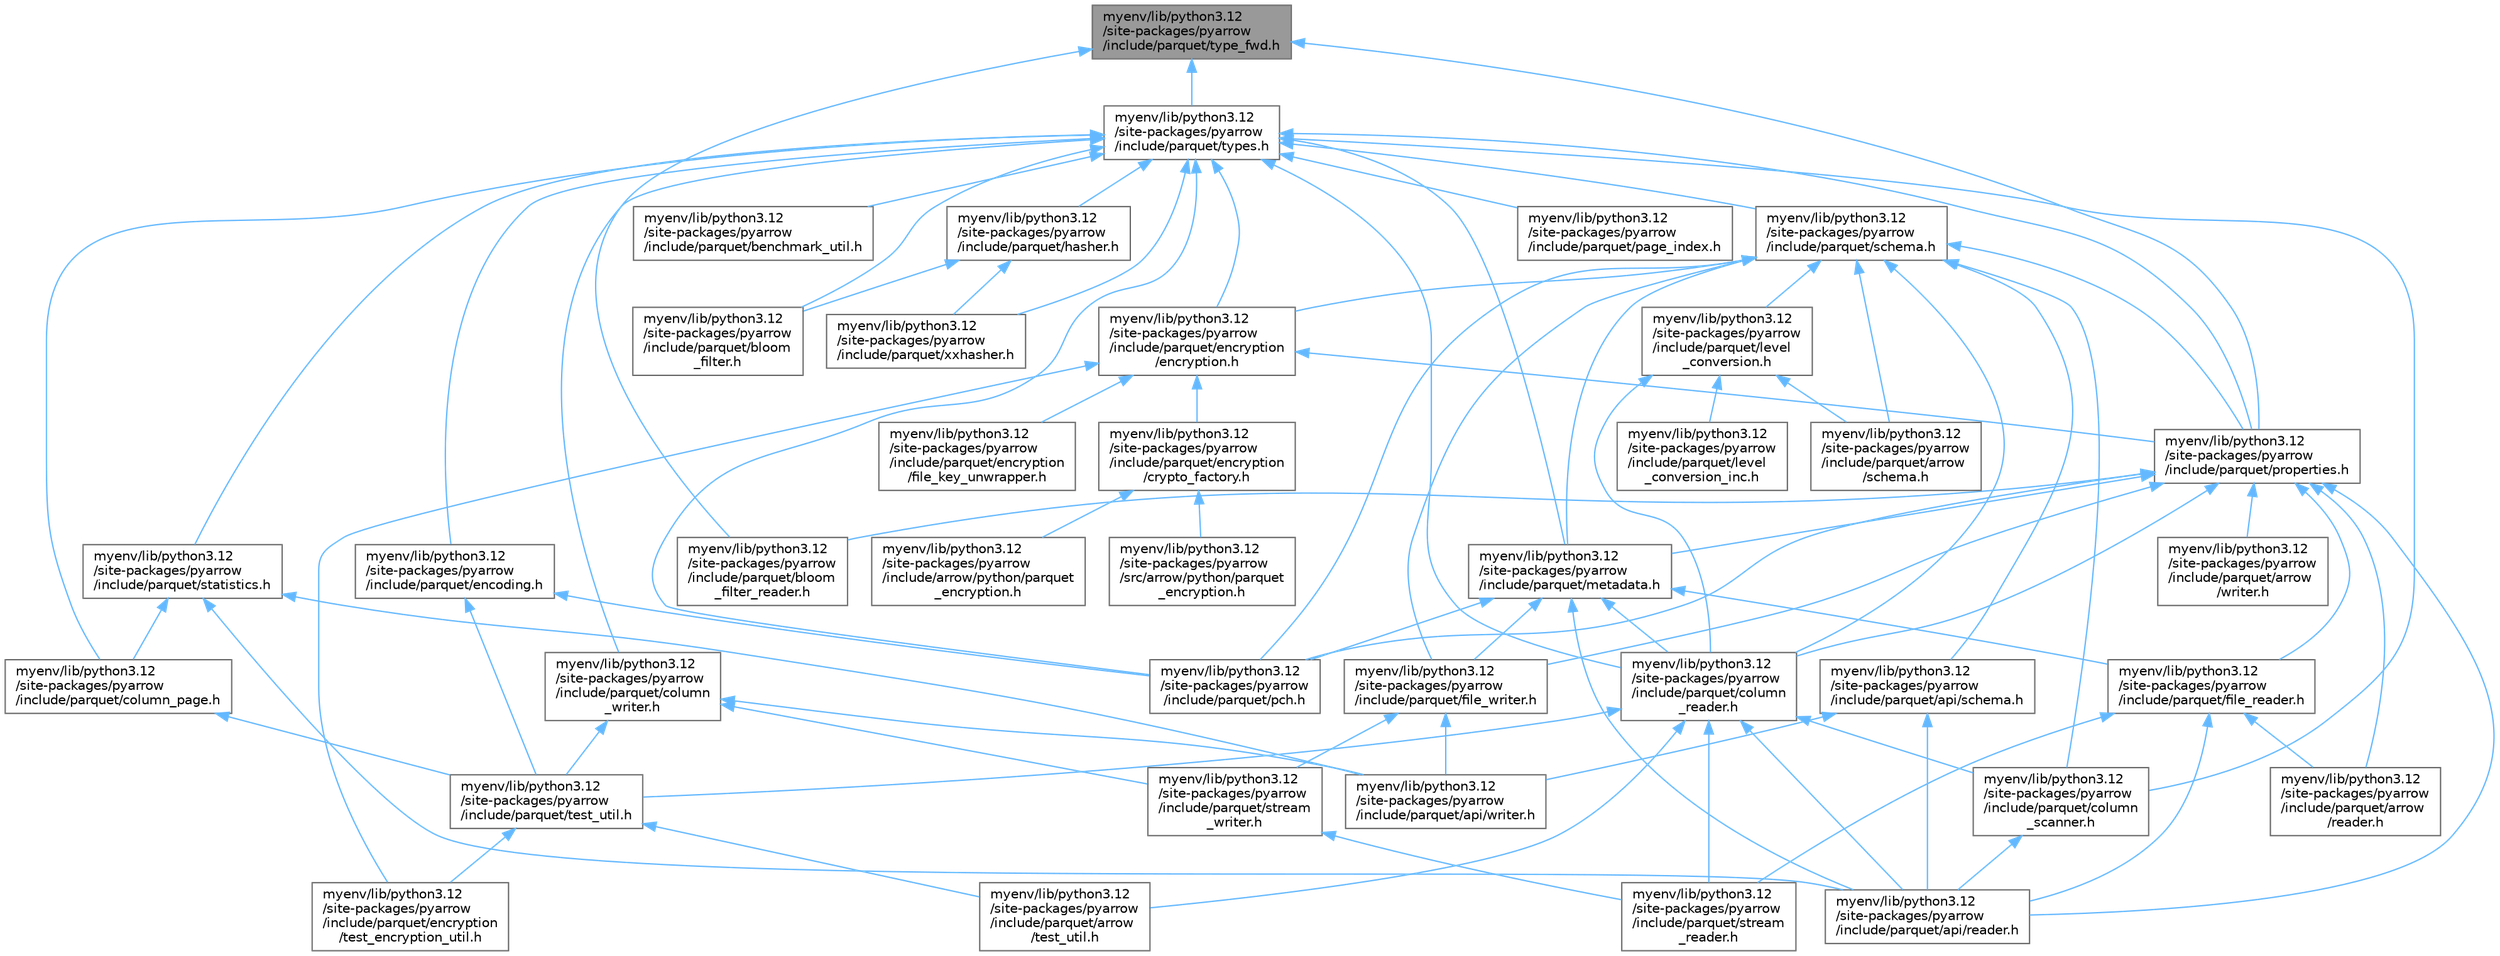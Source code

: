 digraph "myenv/lib/python3.12/site-packages/pyarrow/include/parquet/type_fwd.h"
{
 // LATEX_PDF_SIZE
  bgcolor="transparent";
  edge [fontname=Helvetica,fontsize=10,labelfontname=Helvetica,labelfontsize=10];
  node [fontname=Helvetica,fontsize=10,shape=box,height=0.2,width=0.4];
  Node1 [id="Node000001",label="myenv/lib/python3.12\l/site-packages/pyarrow\l/include/parquet/type_fwd.h",height=0.2,width=0.4,color="gray40", fillcolor="grey60", style="filled", fontcolor="black",tooltip=" "];
  Node1 -> Node2 [id="edge1_Node000001_Node000002",dir="back",color="steelblue1",style="solid",tooltip=" "];
  Node2 [id="Node000002",label="myenv/lib/python3.12\l/site-packages/pyarrow\l/include/parquet/bloom\l_filter_reader.h",height=0.2,width=0.4,color="grey40", fillcolor="white", style="filled",URL="$bloom__filter__reader_8h.html",tooltip=" "];
  Node1 -> Node3 [id="edge2_Node000001_Node000003",dir="back",color="steelblue1",style="solid",tooltip=" "];
  Node3 [id="Node000003",label="myenv/lib/python3.12\l/site-packages/pyarrow\l/include/parquet/properties.h",height=0.2,width=0.4,color="grey40", fillcolor="white", style="filled",URL="$properties_8h.html",tooltip=" "];
  Node3 -> Node4 [id="edge3_Node000003_Node000004",dir="back",color="steelblue1",style="solid",tooltip=" "];
  Node4 [id="Node000004",label="myenv/lib/python3.12\l/site-packages/pyarrow\l/include/parquet/api/reader.h",height=0.2,width=0.4,color="grey40", fillcolor="white", style="filled",URL="$parquet_2api_2reader_8h.html",tooltip=" "];
  Node3 -> Node5 [id="edge4_Node000003_Node000005",dir="back",color="steelblue1",style="solid",tooltip=" "];
  Node5 [id="Node000005",label="myenv/lib/python3.12\l/site-packages/pyarrow\l/include/parquet/arrow\l/reader.h",height=0.2,width=0.4,color="grey40", fillcolor="white", style="filled",URL="$parquet_2arrow_2reader_8h.html",tooltip=" "];
  Node3 -> Node6 [id="edge5_Node000003_Node000006",dir="back",color="steelblue1",style="solid",tooltip=" "];
  Node6 [id="Node000006",label="myenv/lib/python3.12\l/site-packages/pyarrow\l/include/parquet/arrow\l/writer.h",height=0.2,width=0.4,color="grey40", fillcolor="white", style="filled",URL="$parquet_2arrow_2writer_8h.html",tooltip=" "];
  Node3 -> Node2 [id="edge6_Node000003_Node000002",dir="back",color="steelblue1",style="solid",tooltip=" "];
  Node3 -> Node7 [id="edge7_Node000003_Node000007",dir="back",color="steelblue1",style="solid",tooltip=" "];
  Node7 [id="Node000007",label="myenv/lib/python3.12\l/site-packages/pyarrow\l/include/parquet/column\l_reader.h",height=0.2,width=0.4,color="grey40", fillcolor="white", style="filled",URL="$column__reader_8h.html",tooltip=" "];
  Node7 -> Node4 [id="edge8_Node000007_Node000004",dir="back",color="steelblue1",style="solid",tooltip=" "];
  Node7 -> Node8 [id="edge9_Node000007_Node000008",dir="back",color="steelblue1",style="solid",tooltip=" "];
  Node8 [id="Node000008",label="myenv/lib/python3.12\l/site-packages/pyarrow\l/include/parquet/arrow\l/test_util.h",height=0.2,width=0.4,color="grey40", fillcolor="white", style="filled",URL="$parquet_2arrow_2test__util_8h.html",tooltip=" "];
  Node7 -> Node9 [id="edge10_Node000007_Node000009",dir="back",color="steelblue1",style="solid",tooltip=" "];
  Node9 [id="Node000009",label="myenv/lib/python3.12\l/site-packages/pyarrow\l/include/parquet/column\l_scanner.h",height=0.2,width=0.4,color="grey40", fillcolor="white", style="filled",URL="$column__scanner_8h.html",tooltip=" "];
  Node9 -> Node4 [id="edge11_Node000009_Node000004",dir="back",color="steelblue1",style="solid",tooltip=" "];
  Node7 -> Node10 [id="edge12_Node000007_Node000010",dir="back",color="steelblue1",style="solid",tooltip=" "];
  Node10 [id="Node000010",label="myenv/lib/python3.12\l/site-packages/pyarrow\l/include/parquet/stream\l_reader.h",height=0.2,width=0.4,color="grey40", fillcolor="white", style="filled",URL="$stream__reader_8h.html",tooltip=" "];
  Node7 -> Node11 [id="edge13_Node000007_Node000011",dir="back",color="steelblue1",style="solid",tooltip=" "];
  Node11 [id="Node000011",label="myenv/lib/python3.12\l/site-packages/pyarrow\l/include/parquet/test_util.h",height=0.2,width=0.4,color="grey40", fillcolor="white", style="filled",URL="$parquet_2test__util_8h.html",tooltip=" "];
  Node11 -> Node8 [id="edge14_Node000011_Node000008",dir="back",color="steelblue1",style="solid",tooltip=" "];
  Node11 -> Node12 [id="edge15_Node000011_Node000012",dir="back",color="steelblue1",style="solid",tooltip=" "];
  Node12 [id="Node000012",label="myenv/lib/python3.12\l/site-packages/pyarrow\l/include/parquet/encryption\l/test_encryption_util.h",height=0.2,width=0.4,color="grey40", fillcolor="white", style="filled",URL="$test__encryption__util_8h.html",tooltip=" "];
  Node3 -> Node13 [id="edge16_Node000003_Node000013",dir="back",color="steelblue1",style="solid",tooltip=" "];
  Node13 [id="Node000013",label="myenv/lib/python3.12\l/site-packages/pyarrow\l/include/parquet/file_reader.h",height=0.2,width=0.4,color="grey40", fillcolor="white", style="filled",URL="$file__reader_8h.html",tooltip=" "];
  Node13 -> Node4 [id="edge17_Node000013_Node000004",dir="back",color="steelblue1",style="solid",tooltip=" "];
  Node13 -> Node5 [id="edge18_Node000013_Node000005",dir="back",color="steelblue1",style="solid",tooltip=" "];
  Node13 -> Node10 [id="edge19_Node000013_Node000010",dir="back",color="steelblue1",style="solid",tooltip=" "];
  Node3 -> Node14 [id="edge20_Node000003_Node000014",dir="back",color="steelblue1",style="solid",tooltip=" "];
  Node14 [id="Node000014",label="myenv/lib/python3.12\l/site-packages/pyarrow\l/include/parquet/file_writer.h",height=0.2,width=0.4,color="grey40", fillcolor="white", style="filled",URL="$file__writer_8h.html",tooltip=" "];
  Node14 -> Node15 [id="edge21_Node000014_Node000015",dir="back",color="steelblue1",style="solid",tooltip=" "];
  Node15 [id="Node000015",label="myenv/lib/python3.12\l/site-packages/pyarrow\l/include/parquet/api/writer.h",height=0.2,width=0.4,color="grey40", fillcolor="white", style="filled",URL="$parquet_2api_2writer_8h.html",tooltip=" "];
  Node14 -> Node16 [id="edge22_Node000014_Node000016",dir="back",color="steelblue1",style="solid",tooltip=" "];
  Node16 [id="Node000016",label="myenv/lib/python3.12\l/site-packages/pyarrow\l/include/parquet/stream\l_writer.h",height=0.2,width=0.4,color="grey40", fillcolor="white", style="filled",URL="$stream__writer_8h.html",tooltip=" "];
  Node16 -> Node10 [id="edge23_Node000016_Node000010",dir="back",color="steelblue1",style="solid",tooltip=" "];
  Node3 -> Node17 [id="edge24_Node000003_Node000017",dir="back",color="steelblue1",style="solid",tooltip=" "];
  Node17 [id="Node000017",label="myenv/lib/python3.12\l/site-packages/pyarrow\l/include/parquet/metadata.h",height=0.2,width=0.4,color="grey40", fillcolor="white", style="filled",URL="$metadata_8h.html",tooltip=" "];
  Node17 -> Node4 [id="edge25_Node000017_Node000004",dir="back",color="steelblue1",style="solid",tooltip=" "];
  Node17 -> Node7 [id="edge26_Node000017_Node000007",dir="back",color="steelblue1",style="solid",tooltip=" "];
  Node17 -> Node13 [id="edge27_Node000017_Node000013",dir="back",color="steelblue1",style="solid",tooltip=" "];
  Node17 -> Node14 [id="edge28_Node000017_Node000014",dir="back",color="steelblue1",style="solid",tooltip=" "];
  Node17 -> Node18 [id="edge29_Node000017_Node000018",dir="back",color="steelblue1",style="solid",tooltip=" "];
  Node18 [id="Node000018",label="myenv/lib/python3.12\l/site-packages/pyarrow\l/include/parquet/pch.h",height=0.2,width=0.4,color="grey40", fillcolor="white", style="filled",URL="$include_2parquet_2pch_8h.html",tooltip=" "];
  Node3 -> Node18 [id="edge30_Node000003_Node000018",dir="back",color="steelblue1",style="solid",tooltip=" "];
  Node1 -> Node19 [id="edge31_Node000001_Node000019",dir="back",color="steelblue1",style="solid",tooltip=" "];
  Node19 [id="Node000019",label="myenv/lib/python3.12\l/site-packages/pyarrow\l/include/parquet/types.h",height=0.2,width=0.4,color="grey40", fillcolor="white", style="filled",URL="$parquet_2types_8h.html",tooltip=" "];
  Node19 -> Node20 [id="edge32_Node000019_Node000020",dir="back",color="steelblue1",style="solid",tooltip=" "];
  Node20 [id="Node000020",label="myenv/lib/python3.12\l/site-packages/pyarrow\l/include/parquet/benchmark_util.h",height=0.2,width=0.4,color="grey40", fillcolor="white", style="filled",URL="$parquet_2benchmark__util_8h.html",tooltip=" "];
  Node19 -> Node21 [id="edge33_Node000019_Node000021",dir="back",color="steelblue1",style="solid",tooltip=" "];
  Node21 [id="Node000021",label="myenv/lib/python3.12\l/site-packages/pyarrow\l/include/parquet/bloom\l_filter.h",height=0.2,width=0.4,color="grey40", fillcolor="white", style="filled",URL="$parquet_2bloom__filter_8h.html",tooltip=" "];
  Node19 -> Node22 [id="edge34_Node000019_Node000022",dir="back",color="steelblue1",style="solid",tooltip=" "];
  Node22 [id="Node000022",label="myenv/lib/python3.12\l/site-packages/pyarrow\l/include/parquet/column_page.h",height=0.2,width=0.4,color="grey40", fillcolor="white", style="filled",URL="$column__page_8h.html",tooltip=" "];
  Node22 -> Node11 [id="edge35_Node000022_Node000011",dir="back",color="steelblue1",style="solid",tooltip=" "];
  Node19 -> Node7 [id="edge36_Node000019_Node000007",dir="back",color="steelblue1",style="solid",tooltip=" "];
  Node19 -> Node9 [id="edge37_Node000019_Node000009",dir="back",color="steelblue1",style="solid",tooltip=" "];
  Node19 -> Node23 [id="edge38_Node000019_Node000023",dir="back",color="steelblue1",style="solid",tooltip=" "];
  Node23 [id="Node000023",label="myenv/lib/python3.12\l/site-packages/pyarrow\l/include/parquet/column\l_writer.h",height=0.2,width=0.4,color="grey40", fillcolor="white", style="filled",URL="$column__writer_8h.html",tooltip=" "];
  Node23 -> Node15 [id="edge39_Node000023_Node000015",dir="back",color="steelblue1",style="solid",tooltip=" "];
  Node23 -> Node16 [id="edge40_Node000023_Node000016",dir="back",color="steelblue1",style="solid",tooltip=" "];
  Node23 -> Node11 [id="edge41_Node000023_Node000011",dir="back",color="steelblue1",style="solid",tooltip=" "];
  Node19 -> Node24 [id="edge42_Node000019_Node000024",dir="back",color="steelblue1",style="solid",tooltip=" "];
  Node24 [id="Node000024",label="myenv/lib/python3.12\l/site-packages/pyarrow\l/include/parquet/encoding.h",height=0.2,width=0.4,color="grey40", fillcolor="white", style="filled",URL="$encoding_8h.html",tooltip=" "];
  Node24 -> Node18 [id="edge43_Node000024_Node000018",dir="back",color="steelblue1",style="solid",tooltip=" "];
  Node24 -> Node11 [id="edge44_Node000024_Node000011",dir="back",color="steelblue1",style="solid",tooltip=" "];
  Node19 -> Node25 [id="edge45_Node000019_Node000025",dir="back",color="steelblue1",style="solid",tooltip=" "];
  Node25 [id="Node000025",label="myenv/lib/python3.12\l/site-packages/pyarrow\l/include/parquet/encryption\l/encryption.h",height=0.2,width=0.4,color="grey40", fillcolor="white", style="filled",URL="$encryption_8h.html",tooltip=" "];
  Node25 -> Node26 [id="edge46_Node000025_Node000026",dir="back",color="steelblue1",style="solid",tooltip=" "];
  Node26 [id="Node000026",label="myenv/lib/python3.12\l/site-packages/pyarrow\l/include/parquet/encryption\l/crypto_factory.h",height=0.2,width=0.4,color="grey40", fillcolor="white", style="filled",URL="$crypto__factory_8h.html",tooltip=" "];
  Node26 -> Node27 [id="edge47_Node000026_Node000027",dir="back",color="steelblue1",style="solid",tooltip=" "];
  Node27 [id="Node000027",label="myenv/lib/python3.12\l/site-packages/pyarrow\l/include/arrow/python/parquet\l_encryption.h",height=0.2,width=0.4,color="grey40", fillcolor="white", style="filled",URL="$include_2arrow_2python_2parquet__encryption_8h.html",tooltip=" "];
  Node26 -> Node28 [id="edge48_Node000026_Node000028",dir="back",color="steelblue1",style="solid",tooltip=" "];
  Node28 [id="Node000028",label="myenv/lib/python3.12\l/site-packages/pyarrow\l/src/arrow/python/parquet\l_encryption.h",height=0.2,width=0.4,color="grey40", fillcolor="white", style="filled",URL="$src_2arrow_2python_2parquet__encryption_8h.html",tooltip=" "];
  Node25 -> Node29 [id="edge49_Node000025_Node000029",dir="back",color="steelblue1",style="solid",tooltip=" "];
  Node29 [id="Node000029",label="myenv/lib/python3.12\l/site-packages/pyarrow\l/include/parquet/encryption\l/file_key_unwrapper.h",height=0.2,width=0.4,color="grey40", fillcolor="white", style="filled",URL="$file__key__unwrapper_8h.html",tooltip=" "];
  Node25 -> Node12 [id="edge50_Node000025_Node000012",dir="back",color="steelblue1",style="solid",tooltip=" "];
  Node25 -> Node3 [id="edge51_Node000025_Node000003",dir="back",color="steelblue1",style="solid",tooltip=" "];
  Node19 -> Node30 [id="edge52_Node000019_Node000030",dir="back",color="steelblue1",style="solid",tooltip=" "];
  Node30 [id="Node000030",label="myenv/lib/python3.12\l/site-packages/pyarrow\l/include/parquet/hasher.h",height=0.2,width=0.4,color="grey40", fillcolor="white", style="filled",URL="$hasher_8h.html",tooltip=" "];
  Node30 -> Node21 [id="edge53_Node000030_Node000021",dir="back",color="steelblue1",style="solid",tooltip=" "];
  Node30 -> Node31 [id="edge54_Node000030_Node000031",dir="back",color="steelblue1",style="solid",tooltip=" "];
  Node31 [id="Node000031",label="myenv/lib/python3.12\l/site-packages/pyarrow\l/include/parquet/xxhasher.h",height=0.2,width=0.4,color="grey40", fillcolor="white", style="filled",URL="$xxhasher_8h.html",tooltip=" "];
  Node19 -> Node17 [id="edge55_Node000019_Node000017",dir="back",color="steelblue1",style="solid",tooltip=" "];
  Node19 -> Node32 [id="edge56_Node000019_Node000032",dir="back",color="steelblue1",style="solid",tooltip=" "];
  Node32 [id="Node000032",label="myenv/lib/python3.12\l/site-packages/pyarrow\l/include/parquet/page_index.h",height=0.2,width=0.4,color="grey40", fillcolor="white", style="filled",URL="$page__index_8h.html",tooltip=" "];
  Node19 -> Node18 [id="edge57_Node000019_Node000018",dir="back",color="steelblue1",style="solid",tooltip=" "];
  Node19 -> Node3 [id="edge58_Node000019_Node000003",dir="back",color="steelblue1",style="solid",tooltip=" "];
  Node19 -> Node33 [id="edge59_Node000019_Node000033",dir="back",color="steelblue1",style="solid",tooltip=" "];
  Node33 [id="Node000033",label="myenv/lib/python3.12\l/site-packages/pyarrow\l/include/parquet/schema.h",height=0.2,width=0.4,color="grey40", fillcolor="white", style="filled",URL="$schema_8h.html",tooltip=" "];
  Node33 -> Node34 [id="edge60_Node000033_Node000034",dir="back",color="steelblue1",style="solid",tooltip=" "];
  Node34 [id="Node000034",label="myenv/lib/python3.12\l/site-packages/pyarrow\l/include/parquet/api/schema.h",height=0.2,width=0.4,color="grey40", fillcolor="white", style="filled",URL="$api_2schema_8h.html",tooltip=" "];
  Node34 -> Node4 [id="edge61_Node000034_Node000004",dir="back",color="steelblue1",style="solid",tooltip=" "];
  Node34 -> Node15 [id="edge62_Node000034_Node000015",dir="back",color="steelblue1",style="solid",tooltip=" "];
  Node33 -> Node35 [id="edge63_Node000033_Node000035",dir="back",color="steelblue1",style="solid",tooltip=" "];
  Node35 [id="Node000035",label="myenv/lib/python3.12\l/site-packages/pyarrow\l/include/parquet/arrow\l/schema.h",height=0.2,width=0.4,color="grey40", fillcolor="white", style="filled",URL="$arrow_2schema_8h.html",tooltip=" "];
  Node33 -> Node7 [id="edge64_Node000033_Node000007",dir="back",color="steelblue1",style="solid",tooltip=" "];
  Node33 -> Node9 [id="edge65_Node000033_Node000009",dir="back",color="steelblue1",style="solid",tooltip=" "];
  Node33 -> Node25 [id="edge66_Node000033_Node000025",dir="back",color="steelblue1",style="solid",tooltip=" "];
  Node33 -> Node14 [id="edge67_Node000033_Node000014",dir="back",color="steelblue1",style="solid",tooltip=" "];
  Node33 -> Node36 [id="edge68_Node000033_Node000036",dir="back",color="steelblue1",style="solid",tooltip=" "];
  Node36 [id="Node000036",label="myenv/lib/python3.12\l/site-packages/pyarrow\l/include/parquet/level\l_conversion.h",height=0.2,width=0.4,color="grey40", fillcolor="white", style="filled",URL="$level__conversion_8h.html",tooltip=" "];
  Node36 -> Node35 [id="edge69_Node000036_Node000035",dir="back",color="steelblue1",style="solid",tooltip=" "];
  Node36 -> Node7 [id="edge70_Node000036_Node000007",dir="back",color="steelblue1",style="solid",tooltip=" "];
  Node36 -> Node37 [id="edge71_Node000036_Node000037",dir="back",color="steelblue1",style="solid",tooltip=" "];
  Node37 [id="Node000037",label="myenv/lib/python3.12\l/site-packages/pyarrow\l/include/parquet/level\l_conversion_inc.h",height=0.2,width=0.4,color="grey40", fillcolor="white", style="filled",URL="$level__conversion__inc_8h.html",tooltip=" "];
  Node33 -> Node17 [id="edge72_Node000033_Node000017",dir="back",color="steelblue1",style="solid",tooltip=" "];
  Node33 -> Node18 [id="edge73_Node000033_Node000018",dir="back",color="steelblue1",style="solid",tooltip=" "];
  Node33 -> Node3 [id="edge74_Node000033_Node000003",dir="back",color="steelblue1",style="solid",tooltip=" "];
  Node19 -> Node38 [id="edge75_Node000019_Node000038",dir="back",color="steelblue1",style="solid",tooltip=" "];
  Node38 [id="Node000038",label="myenv/lib/python3.12\l/site-packages/pyarrow\l/include/parquet/statistics.h",height=0.2,width=0.4,color="grey40", fillcolor="white", style="filled",URL="$parquet_2statistics_8h.html",tooltip=" "];
  Node38 -> Node4 [id="edge76_Node000038_Node000004",dir="back",color="steelblue1",style="solid",tooltip=" "];
  Node38 -> Node15 [id="edge77_Node000038_Node000015",dir="back",color="steelblue1",style="solid",tooltip=" "];
  Node38 -> Node22 [id="edge78_Node000038_Node000022",dir="back",color="steelblue1",style="solid",tooltip=" "];
  Node19 -> Node31 [id="edge79_Node000019_Node000031",dir="back",color="steelblue1",style="solid",tooltip=" "];
}
